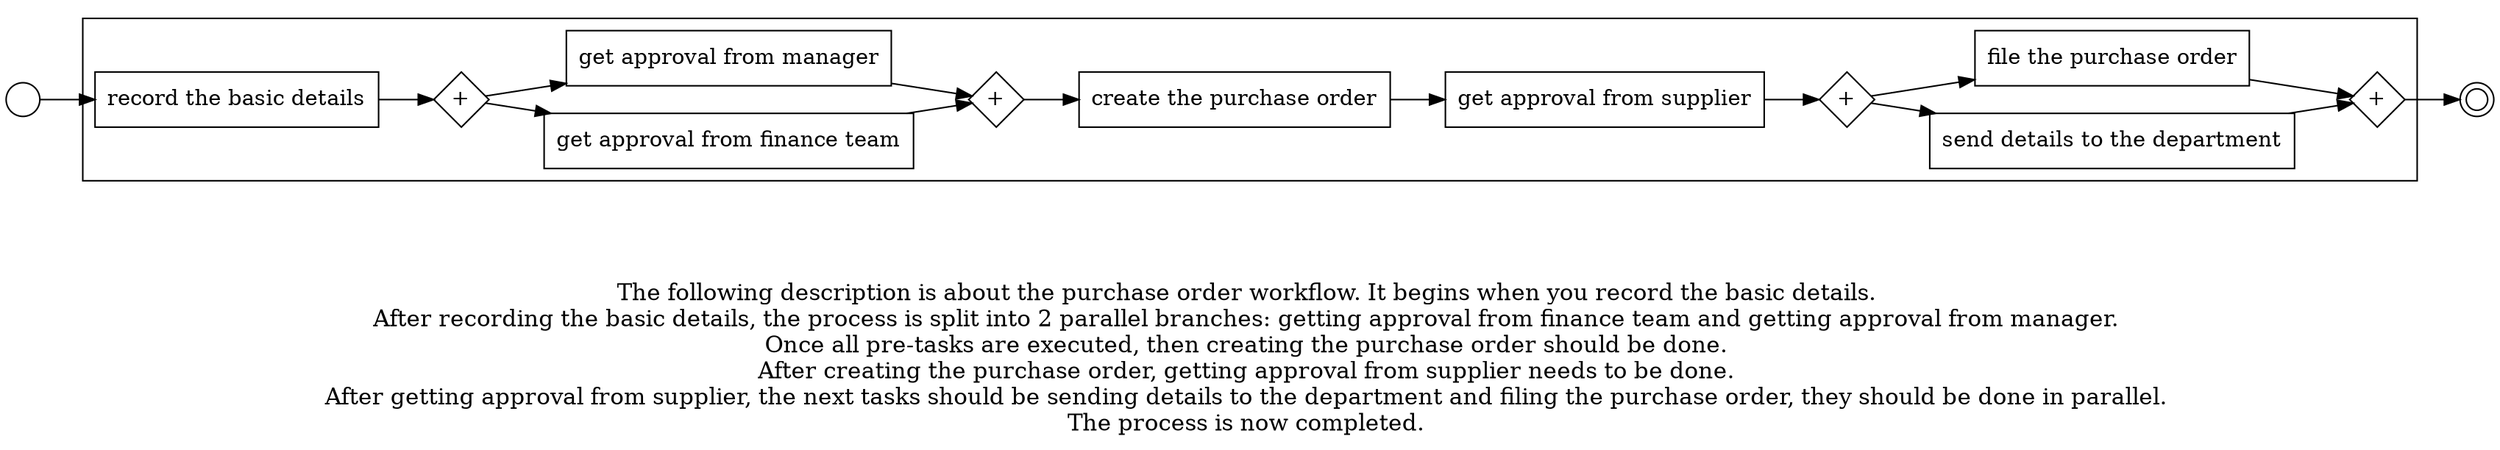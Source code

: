 digraph purchase_order_workflow_34 {
	graph [rankdir=LR]
	START_NODE [label="" shape=circle width=0.3]
	subgraph CLUSTER_0 {
		"record the basic details" [shape=box]
		"AND_SPLIT--2. Approval_SV8S" [label="+" fixedsize=true shape=diamond width=0.5]
		"record the basic details" -> "AND_SPLIT--2. Approval_SV8S"
		"get approval from finance team" [shape=box]
		"AND_SPLIT--2. Approval_SV8S" -> "get approval from finance team"
		"get approval from manager" [shape=box]
		"AND_SPLIT--2. Approval_SV8S" -> "get approval from manager"
		"AND_JOIN--2. Approval_SV8S" [label="+" fixedsize=true shape=diamond width=0.5]
		"get approval from finance team" -> "AND_JOIN--2. Approval_SV8S"
		"get approval from manager" -> "AND_JOIN--2. Approval_SV8S"
		"create the purchase order" [shape=box]
		"AND_JOIN--2. Approval_SV8S" -> "create the purchase order"
		"get approval from supplier" [shape=box]
		"create the purchase order" -> "get approval from supplier"
		"AND_SPLIT--6. Final steps_XFA4" [label="+" fixedsize=true shape=diamond width=0.5]
		"get approval from supplier" -> "AND_SPLIT--6. Final steps_XFA4"
		"send details to the department" [shape=box]
		"AND_SPLIT--6. Final steps_XFA4" -> "send details to the department"
		"file the purchase order" [shape=box]
		"AND_SPLIT--6. Final steps_XFA4" -> "file the purchase order"
		"AND_JOIN--6. Final steps_XFA4" [label="+" fixedsize=true shape=diamond width=0.5]
		"send details to the department" -> "AND_JOIN--6. Final steps_XFA4"
		"file the purchase order" -> "AND_JOIN--6. Final steps_XFA4"
	}
	START_NODE -> "record the basic details"
	END_NODE [label="" shape=doublecircle width=0.2]
	"AND_JOIN--6. Final steps_XFA4" -> END_NODE
	fontsize=15 label="\n\n
The following description is about the purchase order workflow. It begins when you record the basic details. 
After recording the basic details, the process is split into 2 parallel branches: getting approval from finance team and getting approval from manager. 
Once all pre-tasks are executed, then creating the purchase order should be done. 
After creating the purchase order, getting approval from supplier needs to be done. 
After getting approval from supplier, the next tasks should be sending details to the department and filing the purchase order, they should be done in parallel. 
The process is now completed. 
"
}
